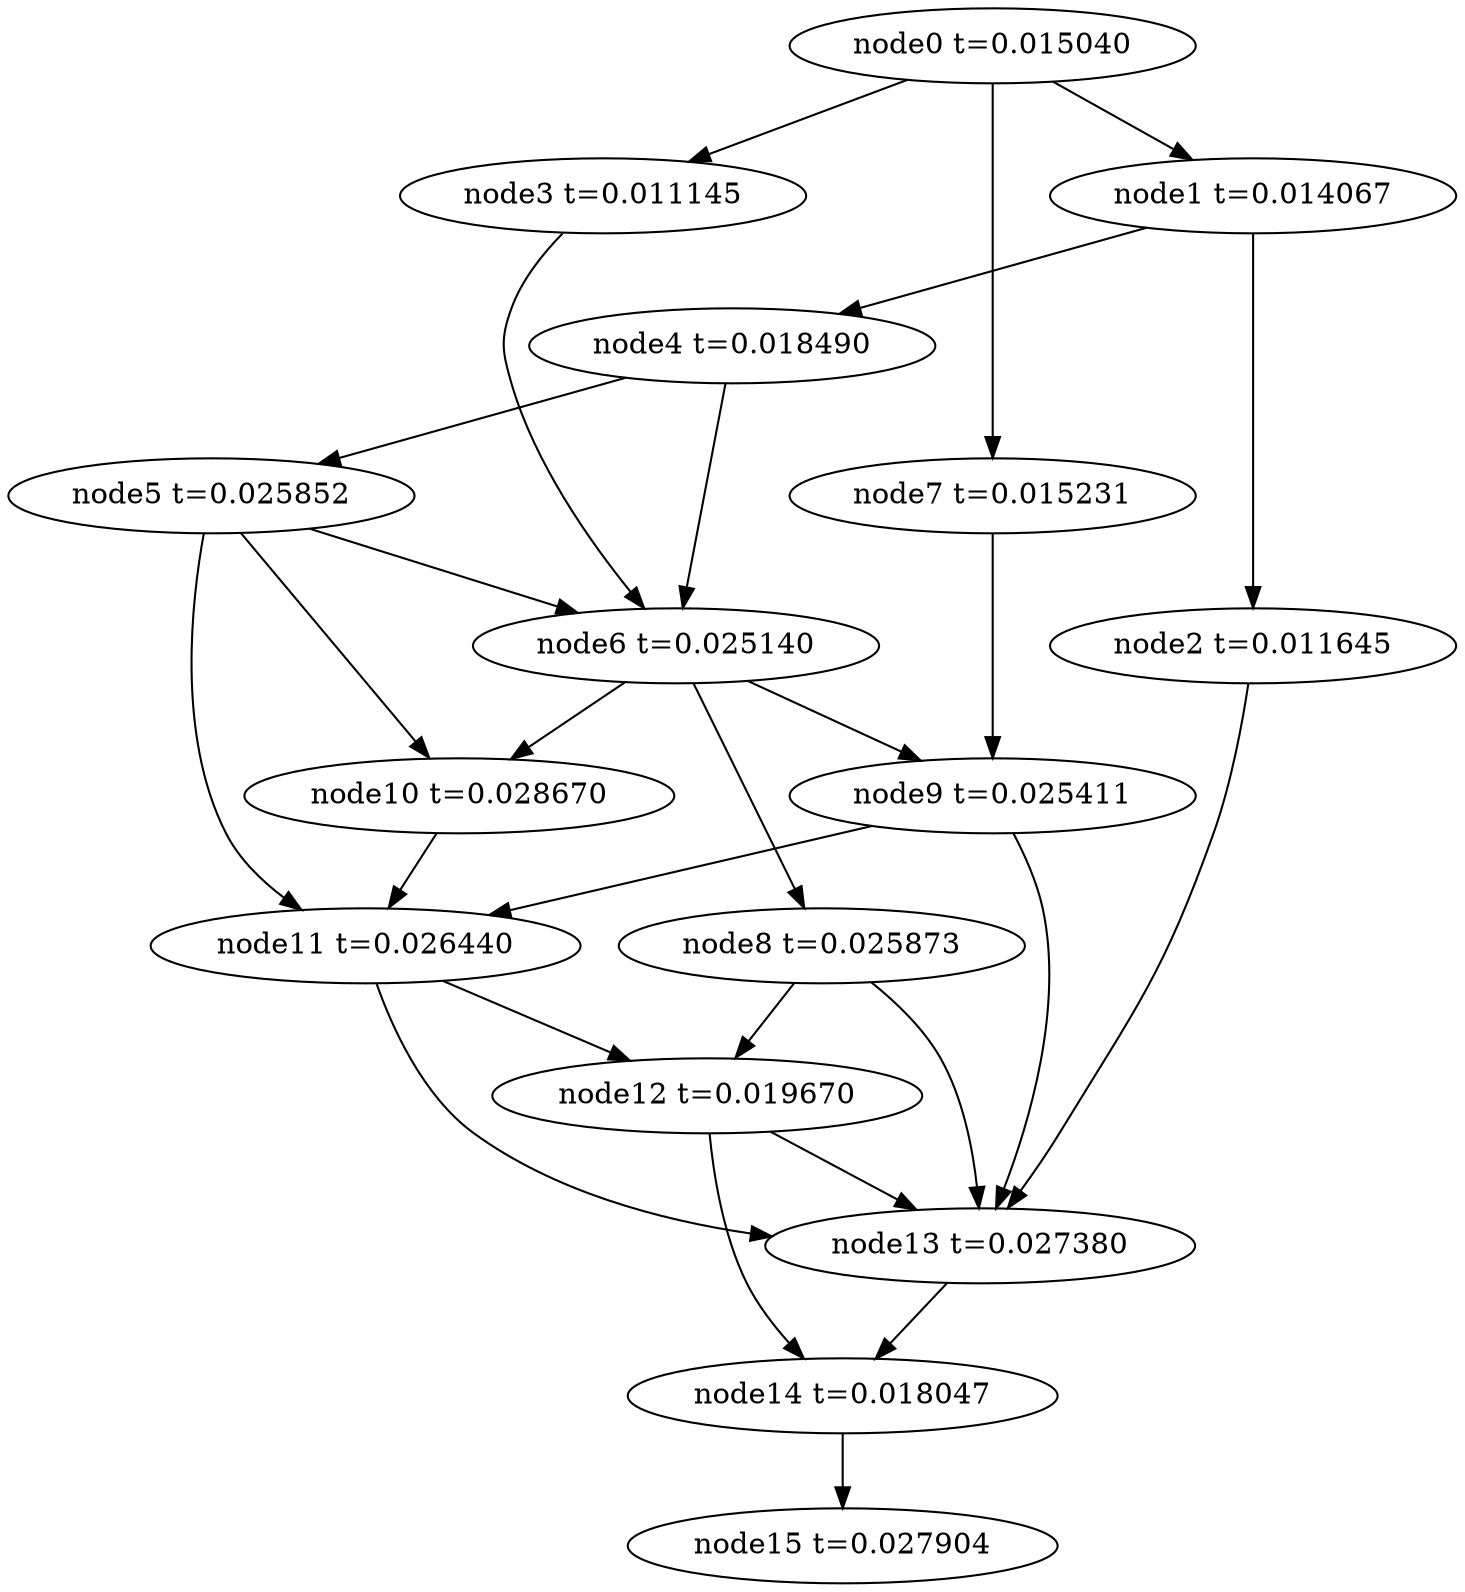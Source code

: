 digraph g{
	node15[label="node15 t=0.027904"]
	node14 -> node15
	node14[label="node14 t=0.018047"];
	node13 -> node14
	node13[label="node13 t=0.027380"];
	node12 -> node14
	node12 -> node13
	node12[label="node12 t=0.019670"];
	node11 -> node13
	node11 -> node12
	node11[label="node11 t=0.026440"];
	node10 -> node11
	node10[label="node10 t=0.028670"];
	node9 -> node13
	node9 -> node11
	node9[label="node9 t=0.025411"];
	node8 -> node13
	node8 -> node12
	node8[label="node8 t=0.025873"];
	node7 -> node9
	node7[label="node7 t=0.015231"];
	node6 -> node10
	node6 -> node9
	node6 -> node8
	node6[label="node6 t=0.025140"];
	node5 -> node11
	node5 -> node10
	node5 -> node6
	node5[label="node5 t=0.025852"];
	node4 -> node6
	node4 -> node5
	node4[label="node4 t=0.018490"];
	node3 -> node6
	node3[label="node3 t=0.011145"];
	node2 -> node13
	node2[label="node2 t=0.011645"];
	node1 -> node4
	node1 -> node2
	node1[label="node1 t=0.014067"];
	node0 -> node7
	node0 -> node3
	node0 -> node1
	node0[label="node0 t=0.015040"];
}
